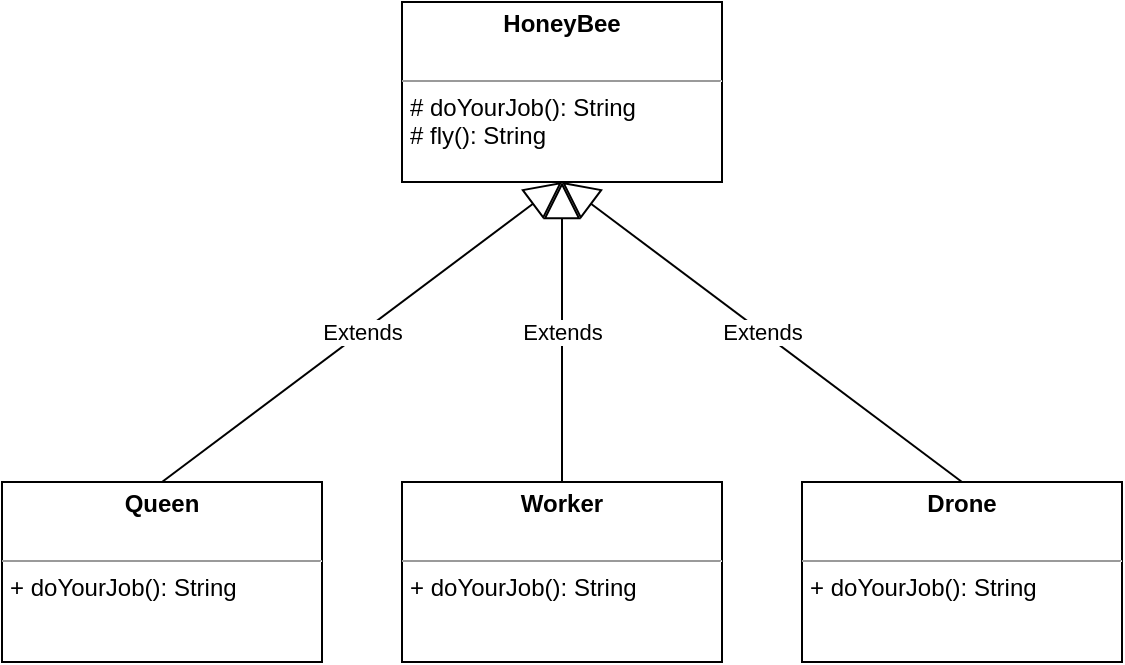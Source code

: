 <mxfile>
    <diagram id="S2CIPdIG4Lf3GdL8Yfw6" name="HoneyBee">
        <mxGraphModel dx="558" dy="298" grid="1" gridSize="10" guides="1" tooltips="1" connect="1" arrows="1" fold="1" page="1" pageScale="1" pageWidth="827" pageHeight="1169" math="0" shadow="0">
            <root>
                <mxCell id="0"/>
                <mxCell id="1" parent="0"/>
                <mxCell id="2" value="&lt;p style=&quot;margin: 0px ; margin-top: 4px ; text-align: center&quot;&gt;&lt;b&gt;HoneyBee&lt;/b&gt;&lt;/p&gt;&lt;p style=&quot;margin: 0px ; margin-left: 4px&quot;&gt;&lt;br&gt;&lt;/p&gt;&lt;hr size=&quot;1&quot;&gt;&lt;p style=&quot;margin: 0px ; margin-left: 4px&quot;&gt;# doYourJob(): String&lt;/p&gt;&lt;p style=&quot;margin: 0px ; margin-left: 4px&quot;&gt;# fly(): String&lt;/p&gt;" style="verticalAlign=top;align=left;overflow=fill;fontSize=12;fontFamily=Helvetica;html=1;" parent="1" vertex="1">
                    <mxGeometry x="320" y="40" width="160" height="90" as="geometry"/>
                </mxCell>
                <mxCell id="3" value="&lt;p style=&quot;margin: 0px ; margin-top: 4px ; text-align: center&quot;&gt;&lt;b&gt;Queen&lt;/b&gt;&lt;/p&gt;&lt;p style=&quot;margin: 0px ; margin-left: 4px&quot;&gt;&lt;br&gt;&lt;/p&gt;&lt;hr size=&quot;1&quot;&gt;&lt;p style=&quot;margin: 0px ; margin-left: 4px&quot;&gt;+ doYourJob(): String&lt;br&gt;&lt;/p&gt;" style="verticalAlign=top;align=left;overflow=fill;fontSize=12;fontFamily=Helvetica;html=1;" parent="1" vertex="1">
                    <mxGeometry x="120" y="280" width="160" height="90" as="geometry"/>
                </mxCell>
                <mxCell id="4" value="Extends" style="endArrow=block;endSize=16;endFill=0;html=1;exitX=0.5;exitY=0;exitDx=0;exitDy=0;entryX=0.5;entryY=1;entryDx=0;entryDy=0;" parent="1" source="3" target="2" edge="1">
                    <mxGeometry width="160" relative="1" as="geometry">
                        <mxPoint x="150" y="170" as="sourcePoint"/>
                        <mxPoint x="280" y="130" as="targetPoint"/>
                    </mxGeometry>
                </mxCell>
                <mxCell id="5" value="&lt;p style=&quot;margin: 0px ; margin-top: 4px ; text-align: center&quot;&gt;&lt;b&gt;Worker&lt;/b&gt;&lt;/p&gt;&lt;p style=&quot;margin: 0px ; margin-left: 4px&quot;&gt;&lt;br&gt;&lt;/p&gt;&lt;hr size=&quot;1&quot;&gt;&lt;p style=&quot;margin: 0px ; margin-left: 4px&quot;&gt;+ doYourJob(): String&lt;br&gt;&lt;/p&gt;" style="verticalAlign=top;align=left;overflow=fill;fontSize=12;fontFamily=Helvetica;html=1;" parent="1" vertex="1">
                    <mxGeometry x="320" y="280" width="160" height="90" as="geometry"/>
                </mxCell>
                <mxCell id="6" value="&lt;p style=&quot;margin: 0px ; margin-top: 4px ; text-align: center&quot;&gt;&lt;b&gt;Drone&lt;/b&gt;&lt;/p&gt;&lt;p style=&quot;margin: 0px ; margin-left: 4px&quot;&gt;&lt;br&gt;&lt;/p&gt;&lt;hr size=&quot;1&quot;&gt;&lt;p style=&quot;margin: 0px ; margin-left: 4px&quot;&gt;+ doYourJob(): String&lt;br&gt;&lt;/p&gt;" style="verticalAlign=top;align=left;overflow=fill;fontSize=12;fontFamily=Helvetica;html=1;" parent="1" vertex="1">
                    <mxGeometry x="520" y="280" width="160" height="90" as="geometry"/>
                </mxCell>
                <mxCell id="7" value="Extends" style="endArrow=block;endSize=16;endFill=0;html=1;exitX=0.5;exitY=0;exitDx=0;exitDy=0;entryX=0.5;entryY=1;entryDx=0;entryDy=0;" parent="1" source="5" target="2" edge="1">
                    <mxGeometry width="160" relative="1" as="geometry">
                        <mxPoint x="210" y="290" as="sourcePoint"/>
                        <mxPoint x="410" y="140" as="targetPoint"/>
                    </mxGeometry>
                </mxCell>
                <mxCell id="8" value="Extends" style="endArrow=block;endSize=16;endFill=0;html=1;exitX=0.5;exitY=0;exitDx=0;exitDy=0;entryX=0.5;entryY=1;entryDx=0;entryDy=0;" parent="1" source="6" target="2" edge="1">
                    <mxGeometry width="160" relative="1" as="geometry">
                        <mxPoint x="410" y="290" as="sourcePoint"/>
                        <mxPoint x="410" y="140" as="targetPoint"/>
                    </mxGeometry>
                </mxCell>
            </root>
        </mxGraphModel>
    </diagram>
    <diagram name="HoneyBee + App" id="rAP0KaHY_J0Wn65gQuiF">
        <mxGraphModel dx="1026" dy="485" grid="1" gridSize="10" guides="1" tooltips="1" connect="1" arrows="1" fold="1" page="1" pageScale="1" pageWidth="827" pageHeight="1169" math="0" shadow="0">
            <root>
                <mxCell id="qQG83v9xR4OZIatffy4--0"/>
                <mxCell id="qQG83v9xR4OZIatffy4--1" parent="qQG83v9xR4OZIatffy4--0"/>
                <mxCell id="qQG83v9xR4OZIatffy4--2" value="&lt;p style=&quot;margin: 0px ; margin-top: 4px ; text-align: center&quot;&gt;&lt;b&gt;HoneyBee&lt;/b&gt;&lt;/p&gt;&lt;p style=&quot;margin: 0px ; margin-left: 4px&quot;&gt;&lt;br&gt;&lt;/p&gt;&lt;hr size=&quot;1&quot;&gt;&lt;p style=&quot;margin: 0px ; margin-left: 4px&quot;&gt;+ doYourJob(): String&lt;/p&gt;&lt;p style=&quot;margin: 0px ; margin-left: 4px&quot;&gt;+ fly(): String&lt;/p&gt;" style="verticalAlign=top;align=left;overflow=fill;fontSize=12;fontFamily=Helvetica;html=1;" vertex="1" parent="qQG83v9xR4OZIatffy4--1">
                    <mxGeometry x="320" y="40" width="160" height="90" as="geometry"/>
                </mxCell>
                <mxCell id="qQG83v9xR4OZIatffy4--3" value="&lt;p style=&quot;margin: 0px ; margin-top: 4px ; text-align: center&quot;&gt;&lt;b&gt;Queen&lt;/b&gt;&lt;/p&gt;&lt;p style=&quot;margin: 0px ; margin-left: 4px&quot;&gt;&lt;br&gt;&lt;/p&gt;&lt;hr size=&quot;1&quot;&gt;&lt;p style=&quot;margin: 0px ; margin-left: 4px&quot;&gt;+ doYourJob(): String&lt;br&gt;&lt;/p&gt;" style="verticalAlign=top;align=left;overflow=fill;fontSize=12;fontFamily=Helvetica;html=1;" vertex="1" parent="qQG83v9xR4OZIatffy4--1">
                    <mxGeometry x="120" y="280" width="160" height="90" as="geometry"/>
                </mxCell>
                <mxCell id="qQG83v9xR4OZIatffy4--4" value="Extends" style="endArrow=block;endSize=16;endFill=0;html=1;exitX=0.5;exitY=0;exitDx=0;exitDy=0;entryX=0.5;entryY=1;entryDx=0;entryDy=0;" edge="1" parent="qQG83v9xR4OZIatffy4--1" source="qQG83v9xR4OZIatffy4--3" target="qQG83v9xR4OZIatffy4--2">
                    <mxGeometry width="160" relative="1" as="geometry">
                        <mxPoint x="150" y="170" as="sourcePoint"/>
                        <mxPoint x="280" y="130" as="targetPoint"/>
                    </mxGeometry>
                </mxCell>
                <mxCell id="qQG83v9xR4OZIatffy4--5" value="&lt;p style=&quot;margin: 0px ; margin-top: 4px ; text-align: center&quot;&gt;&lt;b&gt;Worker&lt;/b&gt;&lt;/p&gt;&lt;p style=&quot;margin: 0px ; margin-left: 4px&quot;&gt;&lt;br&gt;&lt;/p&gt;&lt;hr size=&quot;1&quot;&gt;&lt;p style=&quot;margin: 0px ; margin-left: 4px&quot;&gt;+ doYourJob(): String&lt;br&gt;&lt;/p&gt;" style="verticalAlign=top;align=left;overflow=fill;fontSize=12;fontFamily=Helvetica;html=1;" vertex="1" parent="qQG83v9xR4OZIatffy4--1">
                    <mxGeometry x="320" y="280" width="160" height="90" as="geometry"/>
                </mxCell>
                <mxCell id="qQG83v9xR4OZIatffy4--6" value="&lt;p style=&quot;margin: 0px ; margin-top: 4px ; text-align: center&quot;&gt;&lt;b&gt;Drone&lt;/b&gt;&lt;/p&gt;&lt;p style=&quot;margin: 0px ; margin-left: 4px&quot;&gt;&lt;br&gt;&lt;/p&gt;&lt;hr size=&quot;1&quot;&gt;&lt;p style=&quot;margin: 0px ; margin-left: 4px&quot;&gt;+ doYourJob(): String&lt;br&gt;&lt;/p&gt;" style="verticalAlign=top;align=left;overflow=fill;fontSize=12;fontFamily=Helvetica;html=1;" vertex="1" parent="qQG83v9xR4OZIatffy4--1">
                    <mxGeometry x="520" y="280" width="160" height="90" as="geometry"/>
                </mxCell>
                <mxCell id="qQG83v9xR4OZIatffy4--7" value="Extends" style="endArrow=block;endSize=16;endFill=0;html=1;exitX=0.5;exitY=0;exitDx=0;exitDy=0;entryX=0.5;entryY=1;entryDx=0;entryDy=0;" edge="1" parent="qQG83v9xR4OZIatffy4--1" source="qQG83v9xR4OZIatffy4--5" target="qQG83v9xR4OZIatffy4--2">
                    <mxGeometry width="160" relative="1" as="geometry">
                        <mxPoint x="210" y="290" as="sourcePoint"/>
                        <mxPoint x="410" y="140" as="targetPoint"/>
                    </mxGeometry>
                </mxCell>
                <mxCell id="qQG83v9xR4OZIatffy4--8" value="Extends" style="endArrow=block;endSize=16;endFill=0;html=1;exitX=0.5;exitY=0;exitDx=0;exitDy=0;entryX=0.5;entryY=1;entryDx=0;entryDy=0;" edge="1" parent="qQG83v9xR4OZIatffy4--1" source="qQG83v9xR4OZIatffy4--6" target="qQG83v9xR4OZIatffy4--2">
                    <mxGeometry width="160" relative="1" as="geometry">
                        <mxPoint x="410" y="290" as="sourcePoint"/>
                        <mxPoint x="410" y="140" as="targetPoint"/>
                    </mxGeometry>
                </mxCell>
                <mxCell id="qQG83v9xR4OZIatffy4--9" value="&lt;p style=&quot;margin: 0px ; margin-top: 4px ; text-align: center&quot;&gt;&lt;b&gt;App&lt;/b&gt;&lt;/p&gt;&lt;p style=&quot;margin: 0px ; margin-left: 4px&quot;&gt;&lt;br&gt;&lt;/p&gt;&lt;p style=&quot;margin: 0px ; margin-left: 4px&quot;&gt;+ worker: HoneyBee&lt;/p&gt;&lt;p style=&quot;margin: 0px ; margin-left: 4px&quot;&gt;+ queen: HoneyBee&lt;br&gt;&lt;/p&gt;&lt;p style=&quot;margin: 0px ; margin-left: 4px&quot;&gt;+ drone: HoneyBee&lt;br&gt;&lt;/p&gt;&lt;p style=&quot;margin: 0px ; margin-left: 4px&quot;&gt;+ bee:HoneyBee&lt;/p&gt;&lt;hr size=&quot;1&quot;&gt;&lt;p style=&quot;margin: 0px ; margin-left: 4px&quot;&gt;+ main(): void&lt;/p&gt;&lt;p style=&quot;margin: 0px ; margin-left: 4px&quot;&gt;+ ausgabe(): void&lt;/p&gt;" style="verticalAlign=top;align=left;overflow=fill;fontSize=12;fontFamily=Helvetica;html=1;" vertex="1" parent="qQG83v9xR4OZIatffy4--1">
                    <mxGeometry x="50" y="40" width="170" height="150" as="geometry"/>
                </mxCell>
            </root>
        </mxGraphModel>
    </diagram>
</mxfile>